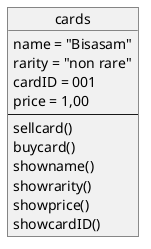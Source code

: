 @startuml
object cards {

    name = "Bisasam" 
    rarity = "non rare"
    cardID = 001
    price = 1,00

--- 

    sellcard()
    buycard()
    showname()
    showrarity()
    showprice()
    showcardID()
}
@enduml

